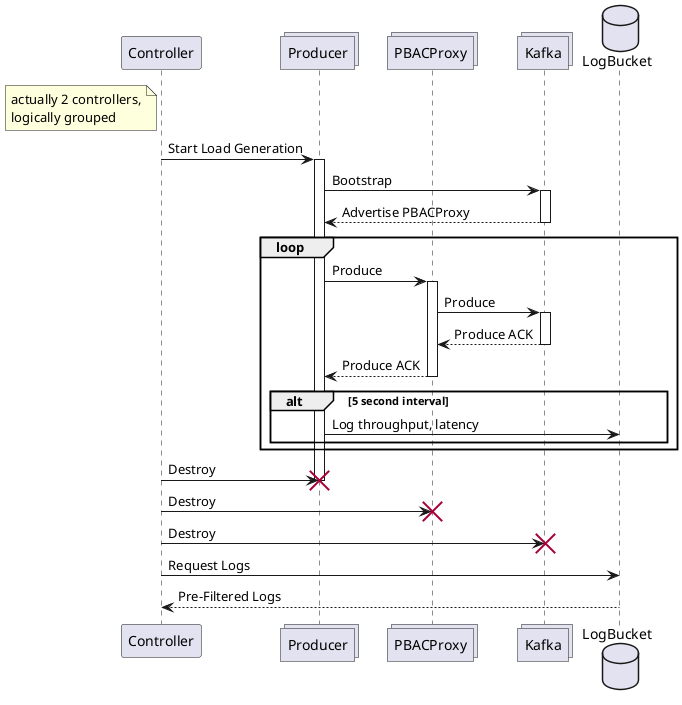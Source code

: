 @startuml
skinparam responseMessageBelowArrow true

participant Controller
note left of Controller: actually 2 controllers,\nlogically grouped
collections Producer
collections PBACProxy
collections Kafka
database LogBucket

Controller -> Producer ++: Start Load Generation

Producer -> Kafka ++: Bootstrap
Kafka --> Producer --: Advertise PBACProxy

loop
    Producer -> PBACProxy ++: Produce
    PBACProxy -> Kafka ++: Produce
    Kafka --> PBACProxy --: Produce ACK
    PBACProxy --> Producer --: Produce ACK

    alt 5 second interval
        Producer -> LogBucket: Log throughput, latency
    end

end

Controller -> Producer !!: Destroy
Controller -> PBACProxy !!: Destroy
Controller -> Kafka !!: Destroy

Controller -> LogBucket: Request Logs
LogBucket --> Controller: Pre-Filtered Logs
@enduml
